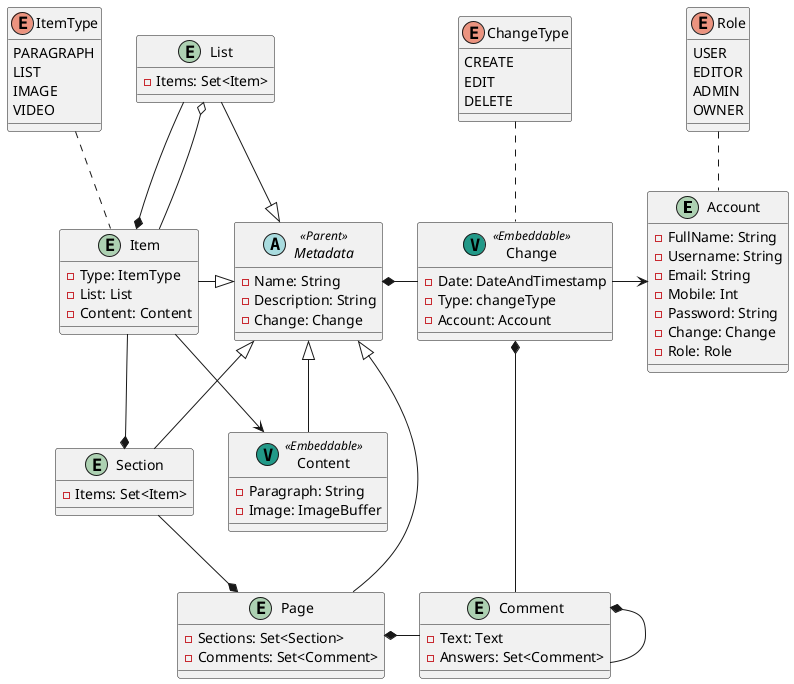 @startuml
'https://plantuml.com/class-diagram'

entity Account
{
    - FullName: String
    - Username: String
    - Email: String
    - Mobile: Int
    - Password: String
    - Change: Change
    - Role: Role
}

enum Role
{
    USER
    EDITOR
    ADMIN
    OWNER
}

entity Change <<(V, #229988)Embeddable>>
{
    - Date: DateAndTimestamp
    - Type: changeType
    - Account: Account
}

enum ChangeType
{
    CREATE
    EDIT
    DELETE
}

abstract class Metadata <<Parent>>
{
    - Name: String
    - Description: String
    - Change: Change
}

entity Page
{
    - Sections: Set<Section>
    - Comments: Set<Comment>
}

entity Comment
{

    - Text: Text
    - Answers: Set<Comment>
}

entity Section
{
    - Items: Set<Item>
}

entity Item
{
    - Type: ItemType
    - List: List
    - Content: Content
}

enum ItemType
{
    PARAGRAPH
    LIST
    IMAGE
    VIDEO
}

entity List
{
    - Items: Set<Item>
}

entity Content <<(V, #229988)Embeddable>>
{
    - Paragraph: String
    - Image: ImageBuffer
}

Page -up-|> Metadata

Section -up-|> Metadata
Section -down-* Page

List -down-|> Metadata
List -down-* Item

Item -right-|> Metadata
Item -down-* Section
Item -up-o List
Item -down-> Content
Item .up. ItemType

Comment -up-* Comment
Comment -up-* Change
Comment -left-* Page

Content -up-|> Metadata

Change -left-* Metadata
Change -right-> Account
Change .up. ChangeType

Account .up. Role

@enduml